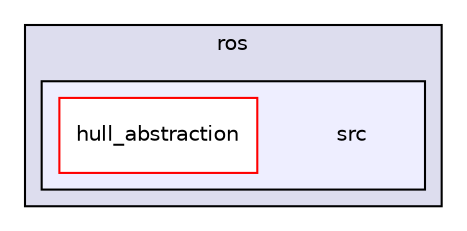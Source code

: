 digraph "D:/Projects/hull-abstraction/ros/src" {
  compound=true
  node [ fontsize="10", fontname="Helvetica"];
  edge [ labelfontsize="10", labelfontname="Helvetica"];
  subgraph clusterdir_b6bc2876df5f51b64790622082ac4e8d {
    graph [ bgcolor="#ddddee", pencolor="black", label="ros" fontname="Helvetica", fontsize="10", URL="dir_b6bc2876df5f51b64790622082ac4e8d.html"]
  subgraph clusterdir_49b54ca7f98dc469780b4bca0e671444 {
    graph [ bgcolor="#eeeeff", pencolor="black", label="" URL="dir_49b54ca7f98dc469780b4bca0e671444.html"];
    dir_49b54ca7f98dc469780b4bca0e671444 [shape=plaintext label="src"];
    dir_256a2b3af02290e0fc918e131c3b8cf4 [shape=box label="hull_abstraction" color="red" fillcolor="white" style="filled" URL="dir_256a2b3af02290e0fc918e131c3b8cf4.html"];
  }
  }
}
